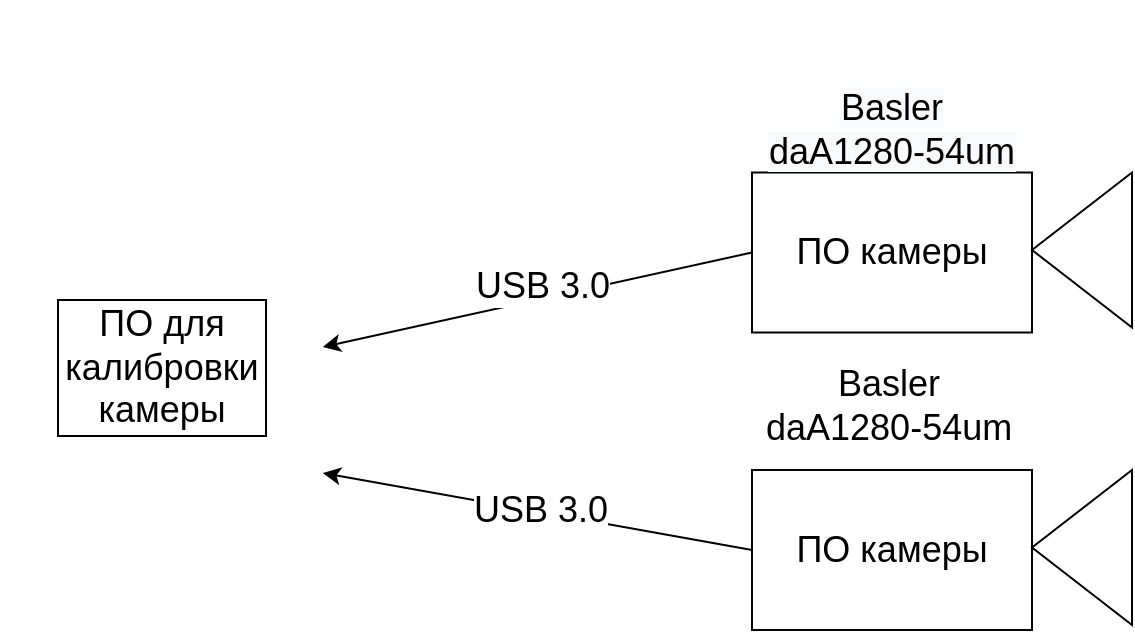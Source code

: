<mxfile version="15.8.7" type="device"><diagram id="1HXl-OstE2mB4MBr8Ou7" name="Страница 1"><mxGraphModel dx="1278" dy="1818" grid="1" gridSize="10" guides="1" tooltips="1" connect="1" arrows="1" fold="1" page="1" pageScale="1" pageWidth="827" pageHeight="1169" math="0" shadow="0"><root><mxCell id="0"/><mxCell id="1" parent="0"/><mxCell id="pn1xMGopW5ZENFC5uUlF-1" value="&lt;span style=&quot;font-size: 18px&quot;&gt;ПО камеры&lt;/span&gt;" style="rounded=0;whiteSpace=wrap;html=1;" vertex="1" parent="1"><mxGeometry x="536" y="61.25" width="140" height="80" as="geometry"/></mxCell><mxCell id="pn1xMGopW5ZENFC5uUlF-2" value="" style="triangle;whiteSpace=wrap;html=1;rotation=-180;" vertex="1" parent="1"><mxGeometry x="676" y="61.25" width="50" height="77.5" as="geometry"/></mxCell><mxCell id="pn1xMGopW5ZENFC5uUlF-3" value="&lt;span style=&quot;font-size: 18px&quot;&gt;ПО камеры&lt;/span&gt;" style="rounded=0;whiteSpace=wrap;html=1;" vertex="1" parent="1"><mxGeometry x="536" y="210" width="140" height="80" as="geometry"/></mxCell><mxCell id="pn1xMGopW5ZENFC5uUlF-4" value="" style="triangle;whiteSpace=wrap;html=1;rotation=-180;" vertex="1" parent="1"><mxGeometry x="676" y="210" width="50" height="77.5" as="geometry"/></mxCell><mxCell id="pn1xMGopW5ZENFC5uUlF-5" value="" style="shape=image;verticalLabelPosition=bottom;labelBackgroundColor=#ffffff;verticalAlign=top;aspect=fixed;imageAspect=0;image=https://www.pikpng.com/pngl/b/215-2159191_png-file-svg-laptop-icon-svg-clipart.png;" vertex="1" parent="1"><mxGeometry x="160" y="117" width="161.38" height="126" as="geometry"/></mxCell><mxCell id="pn1xMGopW5ZENFC5uUlF-6" value="&#10;&#10;&lt;span style=&quot;color: rgb(0, 0, 0); font-family: helvetica; font-size: 18px; font-style: normal; font-weight: 400; letter-spacing: normal; text-align: center; text-indent: 0px; text-transform: none; word-spacing: 0px; background-color: rgb(248, 249, 250); display: inline; float: none;&quot;&gt;Basler&lt;/span&gt;&lt;br style=&quot;color: rgb(0, 0, 0); font-family: helvetica; font-size: 18px; font-style: normal; font-weight: 400; letter-spacing: normal; text-align: center; text-indent: 0px; text-transform: none; word-spacing: 0px; background-color: rgb(248, 249, 250);&quot;&gt;&lt;span style=&quot;color: rgb(0, 0, 0); font-family: helvetica; font-size: 18px; font-style: normal; font-weight: 400; letter-spacing: normal; text-align: center; text-indent: 0px; text-transform: none; word-spacing: 0px; background-color: rgb(248, 249, 250); display: inline; float: none;&quot;&gt;daA1280-54um&lt;/span&gt;&#10;&#10;" style="text;html=1;strokeColor=none;fillColor=none;align=center;verticalAlign=middle;whiteSpace=wrap;rounded=0;fontSize=18;" vertex="1" parent="1"><mxGeometry x="491" y="20" width="230" height="40" as="geometry"/></mxCell><mxCell id="pn1xMGopW5ZENFC5uUlF-7" value="&lt;div style=&quot;text-align: center&quot;&gt;&lt;span style=&quot;font-family: &amp;#34;helvetica&amp;#34;&quot;&gt;Basler&lt;/span&gt;&lt;br&gt;&lt;/div&gt;&lt;span style=&quot;color: rgb(0 , 0 , 0) ; font-size: 18px ; font-style: normal ; font-weight: 400 ; letter-spacing: normal ; text-indent: 0px ; text-transform: none ; word-spacing: 0px ; font-family: &amp;#34;helvetica&amp;#34; ; background-color: rgb(248 , 249 , 250) ; display: inline ; float: none&quot;&gt;&lt;div style=&quot;text-align: center&quot;&gt;daA1280-54um&lt;/div&gt;&lt;/span&gt;" style="text;whiteSpace=wrap;html=1;fontSize=18;" vertex="1" parent="1"><mxGeometry x="541" y="150" width="130" height="60" as="geometry"/></mxCell><mxCell id="pn1xMGopW5ZENFC5uUlF-8" value="" style="endArrow=classic;html=1;rounded=0;fontSize=18;exitX=0;exitY=0.5;exitDx=0;exitDy=0;entryX=1;entryY=0.75;entryDx=0;entryDy=0;startArrow=none;" edge="1" parent="1" source="pn1xMGopW5ZENFC5uUlF-3" target="pn1xMGopW5ZENFC5uUlF-5"><mxGeometry width="50" height="50" relative="1" as="geometry"><mxPoint x="401" y="230" as="sourcePoint"/><mxPoint x="490" y="330" as="targetPoint"/></mxGeometry></mxCell><mxCell id="pn1xMGopW5ZENFC5uUlF-16" value="USB 3.0" style="edgeLabel;html=1;align=center;verticalAlign=middle;resizable=0;points=[];fontSize=18;" vertex="1" connectable="0" parent="pn1xMGopW5ZENFC5uUlF-8"><mxGeometry x="0.165" y="1" relative="1" as="geometry"><mxPoint x="19" y="1" as="offset"/></mxGeometry></mxCell><mxCell id="pn1xMGopW5ZENFC5uUlF-9" value="" style="endArrow=classic;html=1;rounded=0;fontSize=18;exitX=0;exitY=0.5;exitDx=0;exitDy=0;entryX=1;entryY=0.25;entryDx=0;entryDy=0;" edge="1" parent="1" source="pn1xMGopW5ZENFC5uUlF-1" target="pn1xMGopW5ZENFC5uUlF-5"><mxGeometry width="50" height="50" relative="1" as="geometry"><mxPoint x="240" y="330" as="sourcePoint"/><mxPoint x="290" y="280" as="targetPoint"/></mxGeometry></mxCell><mxCell id="pn1xMGopW5ZENFC5uUlF-12" value="USB 3.0" style="edgeLabel;html=1;align=center;verticalAlign=middle;resizable=0;points=[];fontSize=18;" vertex="1" connectable="0" parent="pn1xMGopW5ZENFC5uUlF-9"><mxGeometry x="-0.144" y="1" relative="1" as="geometry"><mxPoint x="-14" y="-5" as="offset"/></mxGeometry></mxCell><mxCell id="pn1xMGopW5ZENFC5uUlF-10" value="ПО для калибровки&lt;br&gt;камеры" style="rounded=0;whiteSpace=wrap;html=1;fontSize=18;" vertex="1" parent="1"><mxGeometry x="189" y="125" width="104" height="68" as="geometry"/></mxCell></root></mxGraphModel></diagram></mxfile>